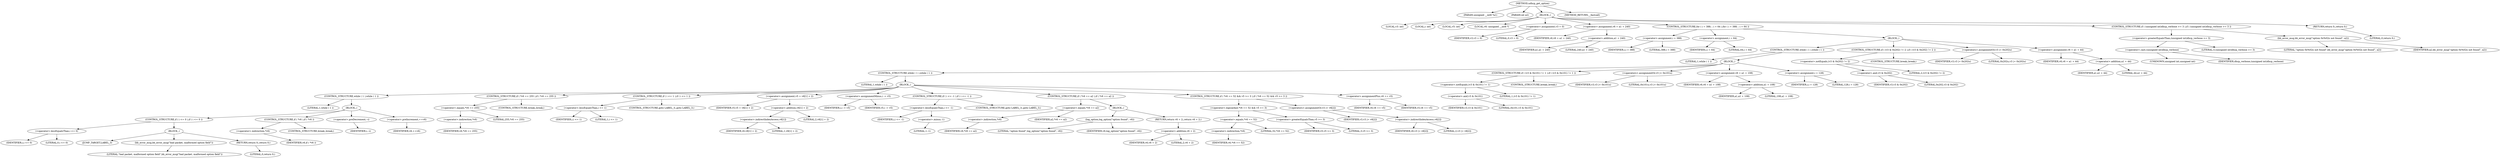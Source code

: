 digraph udhcp_get_option {  
"1000105" [label = "(METHOD,udhcp_get_option)" ]
"1000106" [label = "(PARAM,unsigned __int8 *a1)" ]
"1000107" [label = "(PARAM,int a2)" ]
"1000108" [label = "(BLOCK,,)" ]
"1000109" [label = "(LOCAL,v3: int)" ]
"1000110" [label = "(LOCAL,i: int)" ]
"1000111" [label = "(LOCAL,v5: int)" ]
"1000112" [label = "(LOCAL,v6: unsigned __int8 *)" ]
"1000113" [label = "(<operator>.assignment,v3 = 0)" ]
"1000114" [label = "(IDENTIFIER,v3,v3 = 0)" ]
"1000115" [label = "(LITERAL,0,v3 = 0)" ]
"1000116" [label = "(<operator>.assignment,v6 = a1 + 240)" ]
"1000117" [label = "(IDENTIFIER,v6,v6 = a1 + 240)" ]
"1000118" [label = "(<operator>.addition,a1 + 240)" ]
"1000119" [label = "(IDENTIFIER,a1,a1 + 240)" ]
"1000120" [label = "(LITERAL,240,a1 + 240)" ]
"1000121" [label = "(CONTROL_STRUCTURE,for ( i = 388; ; i = 64 ),for ( i = 388; ; i = 64 ))" ]
"1000122" [label = "(<operator>.assignment,i = 388)" ]
"1000123" [label = "(IDENTIFIER,i,i = 388)" ]
"1000124" [label = "(LITERAL,388,i = 388)" ]
"1000125" [label = "(<operator>.assignment,i = 64)" ]
"1000126" [label = "(IDENTIFIER,i,i = 64)" ]
"1000127" [label = "(LITERAL,64,i = 64)" ]
"1000128" [label = "(BLOCK,,)" ]
"1000129" [label = "(CONTROL_STRUCTURE,while ( 1 ),while ( 1 ))" ]
"1000130" [label = "(LITERAL,1,while ( 1 ))" ]
"1000131" [label = "(BLOCK,,)" ]
"1000132" [label = "(CONTROL_STRUCTURE,while ( 1 ),while ( 1 ))" ]
"1000133" [label = "(LITERAL,1,while ( 1 ))" ]
"1000134" [label = "(BLOCK,,)" ]
"1000135" [label = "(CONTROL_STRUCTURE,while ( 1 ),while ( 1 ))" ]
"1000136" [label = "(LITERAL,1,while ( 1 ))" ]
"1000137" [label = "(BLOCK,,)" ]
"1000138" [label = "(CONTROL_STRUCTURE,if ( i <= 0 ),if ( i <= 0 ))" ]
"1000139" [label = "(<operator>.lessEqualsThan,i <= 0)" ]
"1000140" [label = "(IDENTIFIER,i,i <= 0)" ]
"1000141" [label = "(LITERAL,0,i <= 0)" ]
"1000142" [label = "(BLOCK,,)" ]
"1000143" [label = "(JUMP_TARGET,LABEL_3)" ]
"1000144" [label = "(bb_error_msg,bb_error_msg(\"bad packet, malformed option field\"))" ]
"1000145" [label = "(LITERAL,\"bad packet, malformed option field\",bb_error_msg(\"bad packet, malformed option field\"))" ]
"1000146" [label = "(RETURN,return 0;,return 0;)" ]
"1000147" [label = "(LITERAL,0,return 0;)" ]
"1000148" [label = "(CONTROL_STRUCTURE,if ( *v6 ),if ( *v6 ))" ]
"1000149" [label = "(<operator>.indirection,*v6)" ]
"1000150" [label = "(IDENTIFIER,v6,if ( *v6 ))" ]
"1000151" [label = "(CONTROL_STRUCTURE,break;,break;)" ]
"1000152" [label = "(<operator>.preDecrement,--i)" ]
"1000153" [label = "(IDENTIFIER,i,--i)" ]
"1000154" [label = "(<operator>.preIncrement,++v6)" ]
"1000155" [label = "(IDENTIFIER,v6,++v6)" ]
"1000156" [label = "(CONTROL_STRUCTURE,if ( *v6 == 255 ),if ( *v6 == 255 ))" ]
"1000157" [label = "(<operator>.equals,*v6 == 255)" ]
"1000158" [label = "(<operator>.indirection,*v6)" ]
"1000159" [label = "(IDENTIFIER,v6,*v6 == 255)" ]
"1000160" [label = "(LITERAL,255,*v6 == 255)" ]
"1000161" [label = "(CONTROL_STRUCTURE,break;,break;)" ]
"1000162" [label = "(CONTROL_STRUCTURE,if ( i <= 1 ),if ( i <= 1 ))" ]
"1000163" [label = "(<operator>.lessEqualsThan,i <= 1)" ]
"1000164" [label = "(IDENTIFIER,i,i <= 1)" ]
"1000165" [label = "(LITERAL,1,i <= 1)" ]
"1000166" [label = "(CONTROL_STRUCTURE,goto LABEL_3;,goto LABEL_3;)" ]
"1000167" [label = "(<operator>.assignment,v5 = v6[1] + 2)" ]
"1000168" [label = "(IDENTIFIER,v5,v5 = v6[1] + 2)" ]
"1000169" [label = "(<operator>.addition,v6[1] + 2)" ]
"1000170" [label = "(<operator>.indirectIndexAccess,v6[1])" ]
"1000171" [label = "(IDENTIFIER,v6,v6[1] + 2)" ]
"1000172" [label = "(LITERAL,1,v6[1] + 2)" ]
"1000173" [label = "(LITERAL,2,v6[1] + 2)" ]
"1000174" [label = "(<operator>.assignmentMinus,i -= v5)" ]
"1000175" [label = "(IDENTIFIER,i,i -= v5)" ]
"1000176" [label = "(IDENTIFIER,v5,i -= v5)" ]
"1000177" [label = "(CONTROL_STRUCTURE,if ( i <= -1 ),if ( i <= -1 ))" ]
"1000178" [label = "(<operator>.lessEqualsThan,i <= -1)" ]
"1000179" [label = "(IDENTIFIER,i,i <= -1)" ]
"1000180" [label = "(<operator>.minus,-1)" ]
"1000181" [label = "(LITERAL,1,-1)" ]
"1000182" [label = "(CONTROL_STRUCTURE,goto LABEL_3;,goto LABEL_3;)" ]
"1000183" [label = "(CONTROL_STRUCTURE,if ( *v6 == a2 ),if ( *v6 == a2 ))" ]
"1000184" [label = "(<operator>.equals,*v6 == a2)" ]
"1000185" [label = "(<operator>.indirection,*v6)" ]
"1000186" [label = "(IDENTIFIER,v6,*v6 == a2)" ]
"1000187" [label = "(IDENTIFIER,a2,*v6 == a2)" ]
"1000188" [label = "(BLOCK,,)" ]
"1000189" [label = "(log_option,log_option(\"option found\", v6))" ]
"1000190" [label = "(LITERAL,\"option found\",log_option(\"option found\", v6))" ]
"1000191" [label = "(IDENTIFIER,v6,log_option(\"option found\", v6))" ]
"1000192" [label = "(RETURN,return v6 + 2;,return v6 + 2;)" ]
"1000193" [label = "(<operator>.addition,v6 + 2)" ]
"1000194" [label = "(IDENTIFIER,v6,v6 + 2)" ]
"1000195" [label = "(LITERAL,2,v6 + 2)" ]
"1000196" [label = "(CONTROL_STRUCTURE,if ( *v6 == 52 && v5 >= 3 ),if ( *v6 == 52 && v5 >= 3 ))" ]
"1000197" [label = "(<operator>.logicalAnd,*v6 == 52 && v5 >= 3)" ]
"1000198" [label = "(<operator>.equals,*v6 == 52)" ]
"1000199" [label = "(<operator>.indirection,*v6)" ]
"1000200" [label = "(IDENTIFIER,v6,*v6 == 52)" ]
"1000201" [label = "(LITERAL,52,*v6 == 52)" ]
"1000202" [label = "(<operator>.greaterEqualsThan,v5 >= 3)" ]
"1000203" [label = "(IDENTIFIER,v5,v5 >= 3)" ]
"1000204" [label = "(LITERAL,3,v5 >= 3)" ]
"1000205" [label = "(<operators>.assignmentOr,v3 |= v6[2])" ]
"1000206" [label = "(IDENTIFIER,v3,v3 |= v6[2])" ]
"1000207" [label = "(<operator>.indirectIndexAccess,v6[2])" ]
"1000208" [label = "(IDENTIFIER,v6,v3 |= v6[2])" ]
"1000209" [label = "(LITERAL,2,v3 |= v6[2])" ]
"1000210" [label = "(<operator>.assignmentPlus,v6 += v5)" ]
"1000211" [label = "(IDENTIFIER,v6,v6 += v5)" ]
"1000212" [label = "(IDENTIFIER,v5,v6 += v5)" ]
"1000213" [label = "(CONTROL_STRUCTURE,if ( (v3 & 0x101) != 1 ),if ( (v3 & 0x101) != 1 ))" ]
"1000214" [label = "(<operator>.notEquals,(v3 & 0x101) != 1)" ]
"1000215" [label = "(<operator>.and,v3 & 0x101)" ]
"1000216" [label = "(IDENTIFIER,v3,v3 & 0x101)" ]
"1000217" [label = "(LITERAL,0x101,v3 & 0x101)" ]
"1000218" [label = "(LITERAL,1,(v3 & 0x101) != 1)" ]
"1000219" [label = "(CONTROL_STRUCTURE,break;,break;)" ]
"1000220" [label = "(<operators>.assignmentOr,v3 |= 0x101u)" ]
"1000221" [label = "(IDENTIFIER,v3,v3 |= 0x101u)" ]
"1000222" [label = "(LITERAL,0x101u,v3 |= 0x101u)" ]
"1000223" [label = "(<operator>.assignment,v6 = a1 + 108)" ]
"1000224" [label = "(IDENTIFIER,v6,v6 = a1 + 108)" ]
"1000225" [label = "(<operator>.addition,a1 + 108)" ]
"1000226" [label = "(IDENTIFIER,a1,a1 + 108)" ]
"1000227" [label = "(LITERAL,108,a1 + 108)" ]
"1000228" [label = "(<operator>.assignment,i = 128)" ]
"1000229" [label = "(IDENTIFIER,i,i = 128)" ]
"1000230" [label = "(LITERAL,128,i = 128)" ]
"1000231" [label = "(CONTROL_STRUCTURE,if ( (v3 & 0x202) != 2 ),if ( (v3 & 0x202) != 2 ))" ]
"1000232" [label = "(<operator>.notEquals,(v3 & 0x202) != 2)" ]
"1000233" [label = "(<operator>.and,v3 & 0x202)" ]
"1000234" [label = "(IDENTIFIER,v3,v3 & 0x202)" ]
"1000235" [label = "(LITERAL,0x202,v3 & 0x202)" ]
"1000236" [label = "(LITERAL,2,(v3 & 0x202) != 2)" ]
"1000237" [label = "(CONTROL_STRUCTURE,break;,break;)" ]
"1000238" [label = "(<operators>.assignmentOr,v3 |= 0x202u)" ]
"1000239" [label = "(IDENTIFIER,v3,v3 |= 0x202u)" ]
"1000240" [label = "(LITERAL,0x202u,v3 |= 0x202u)" ]
"1000241" [label = "(<operator>.assignment,v6 = a1 + 44)" ]
"1000242" [label = "(IDENTIFIER,v6,v6 = a1 + 44)" ]
"1000243" [label = "(<operator>.addition,a1 + 44)" ]
"1000244" [label = "(IDENTIFIER,a1,a1 + 44)" ]
"1000245" [label = "(LITERAL,44,a1 + 44)" ]
"1000246" [label = "(CONTROL_STRUCTURE,if ( (unsigned int)dhcp_verbose >= 3 ),if ( (unsigned int)dhcp_verbose >= 3 ))" ]
"1000247" [label = "(<operator>.greaterEqualsThan,(unsigned int)dhcp_verbose >= 3)" ]
"1000248" [label = "(<operator>.cast,(unsigned int)dhcp_verbose)" ]
"1000249" [label = "(UNKNOWN,unsigned int,unsigned int)" ]
"1000250" [label = "(IDENTIFIER,dhcp_verbose,(unsigned int)dhcp_verbose)" ]
"1000251" [label = "(LITERAL,3,(unsigned int)dhcp_verbose >= 3)" ]
"1000252" [label = "(bb_error_msg,bb_error_msg(\"option 0x%02x not found\", a2))" ]
"1000253" [label = "(LITERAL,\"option 0x%02x not found\",bb_error_msg(\"option 0x%02x not found\", a2))" ]
"1000254" [label = "(IDENTIFIER,a2,bb_error_msg(\"option 0x%02x not found\", a2))" ]
"1000255" [label = "(RETURN,return 0;,return 0;)" ]
"1000256" [label = "(LITERAL,0,return 0;)" ]
"1000257" [label = "(METHOD_RETURN,__fastcall)" ]
  "1000105" -> "1000106" 
  "1000105" -> "1000107" 
  "1000105" -> "1000108" 
  "1000105" -> "1000257" 
  "1000108" -> "1000109" 
  "1000108" -> "1000110" 
  "1000108" -> "1000111" 
  "1000108" -> "1000112" 
  "1000108" -> "1000113" 
  "1000108" -> "1000116" 
  "1000108" -> "1000121" 
  "1000108" -> "1000246" 
  "1000108" -> "1000255" 
  "1000113" -> "1000114" 
  "1000113" -> "1000115" 
  "1000116" -> "1000117" 
  "1000116" -> "1000118" 
  "1000118" -> "1000119" 
  "1000118" -> "1000120" 
  "1000121" -> "1000122" 
  "1000121" -> "1000125" 
  "1000121" -> "1000128" 
  "1000122" -> "1000123" 
  "1000122" -> "1000124" 
  "1000125" -> "1000126" 
  "1000125" -> "1000127" 
  "1000128" -> "1000129" 
  "1000128" -> "1000231" 
  "1000128" -> "1000238" 
  "1000128" -> "1000241" 
  "1000129" -> "1000130" 
  "1000129" -> "1000131" 
  "1000131" -> "1000132" 
  "1000131" -> "1000213" 
  "1000131" -> "1000220" 
  "1000131" -> "1000223" 
  "1000131" -> "1000228" 
  "1000132" -> "1000133" 
  "1000132" -> "1000134" 
  "1000134" -> "1000135" 
  "1000134" -> "1000156" 
  "1000134" -> "1000162" 
  "1000134" -> "1000167" 
  "1000134" -> "1000174" 
  "1000134" -> "1000177" 
  "1000134" -> "1000183" 
  "1000134" -> "1000196" 
  "1000134" -> "1000210" 
  "1000135" -> "1000136" 
  "1000135" -> "1000137" 
  "1000137" -> "1000138" 
  "1000137" -> "1000148" 
  "1000137" -> "1000152" 
  "1000137" -> "1000154" 
  "1000138" -> "1000139" 
  "1000138" -> "1000142" 
  "1000139" -> "1000140" 
  "1000139" -> "1000141" 
  "1000142" -> "1000143" 
  "1000142" -> "1000144" 
  "1000142" -> "1000146" 
  "1000144" -> "1000145" 
  "1000146" -> "1000147" 
  "1000148" -> "1000149" 
  "1000148" -> "1000151" 
  "1000149" -> "1000150" 
  "1000152" -> "1000153" 
  "1000154" -> "1000155" 
  "1000156" -> "1000157" 
  "1000156" -> "1000161" 
  "1000157" -> "1000158" 
  "1000157" -> "1000160" 
  "1000158" -> "1000159" 
  "1000162" -> "1000163" 
  "1000162" -> "1000166" 
  "1000163" -> "1000164" 
  "1000163" -> "1000165" 
  "1000167" -> "1000168" 
  "1000167" -> "1000169" 
  "1000169" -> "1000170" 
  "1000169" -> "1000173" 
  "1000170" -> "1000171" 
  "1000170" -> "1000172" 
  "1000174" -> "1000175" 
  "1000174" -> "1000176" 
  "1000177" -> "1000178" 
  "1000177" -> "1000182" 
  "1000178" -> "1000179" 
  "1000178" -> "1000180" 
  "1000180" -> "1000181" 
  "1000183" -> "1000184" 
  "1000183" -> "1000188" 
  "1000184" -> "1000185" 
  "1000184" -> "1000187" 
  "1000185" -> "1000186" 
  "1000188" -> "1000189" 
  "1000188" -> "1000192" 
  "1000189" -> "1000190" 
  "1000189" -> "1000191" 
  "1000192" -> "1000193" 
  "1000193" -> "1000194" 
  "1000193" -> "1000195" 
  "1000196" -> "1000197" 
  "1000196" -> "1000205" 
  "1000197" -> "1000198" 
  "1000197" -> "1000202" 
  "1000198" -> "1000199" 
  "1000198" -> "1000201" 
  "1000199" -> "1000200" 
  "1000202" -> "1000203" 
  "1000202" -> "1000204" 
  "1000205" -> "1000206" 
  "1000205" -> "1000207" 
  "1000207" -> "1000208" 
  "1000207" -> "1000209" 
  "1000210" -> "1000211" 
  "1000210" -> "1000212" 
  "1000213" -> "1000214" 
  "1000213" -> "1000219" 
  "1000214" -> "1000215" 
  "1000214" -> "1000218" 
  "1000215" -> "1000216" 
  "1000215" -> "1000217" 
  "1000220" -> "1000221" 
  "1000220" -> "1000222" 
  "1000223" -> "1000224" 
  "1000223" -> "1000225" 
  "1000225" -> "1000226" 
  "1000225" -> "1000227" 
  "1000228" -> "1000229" 
  "1000228" -> "1000230" 
  "1000231" -> "1000232" 
  "1000231" -> "1000237" 
  "1000232" -> "1000233" 
  "1000232" -> "1000236" 
  "1000233" -> "1000234" 
  "1000233" -> "1000235" 
  "1000238" -> "1000239" 
  "1000238" -> "1000240" 
  "1000241" -> "1000242" 
  "1000241" -> "1000243" 
  "1000243" -> "1000244" 
  "1000243" -> "1000245" 
  "1000246" -> "1000247" 
  "1000246" -> "1000252" 
  "1000247" -> "1000248" 
  "1000247" -> "1000251" 
  "1000248" -> "1000249" 
  "1000248" -> "1000250" 
  "1000252" -> "1000253" 
  "1000252" -> "1000254" 
  "1000255" -> "1000256" 
}
